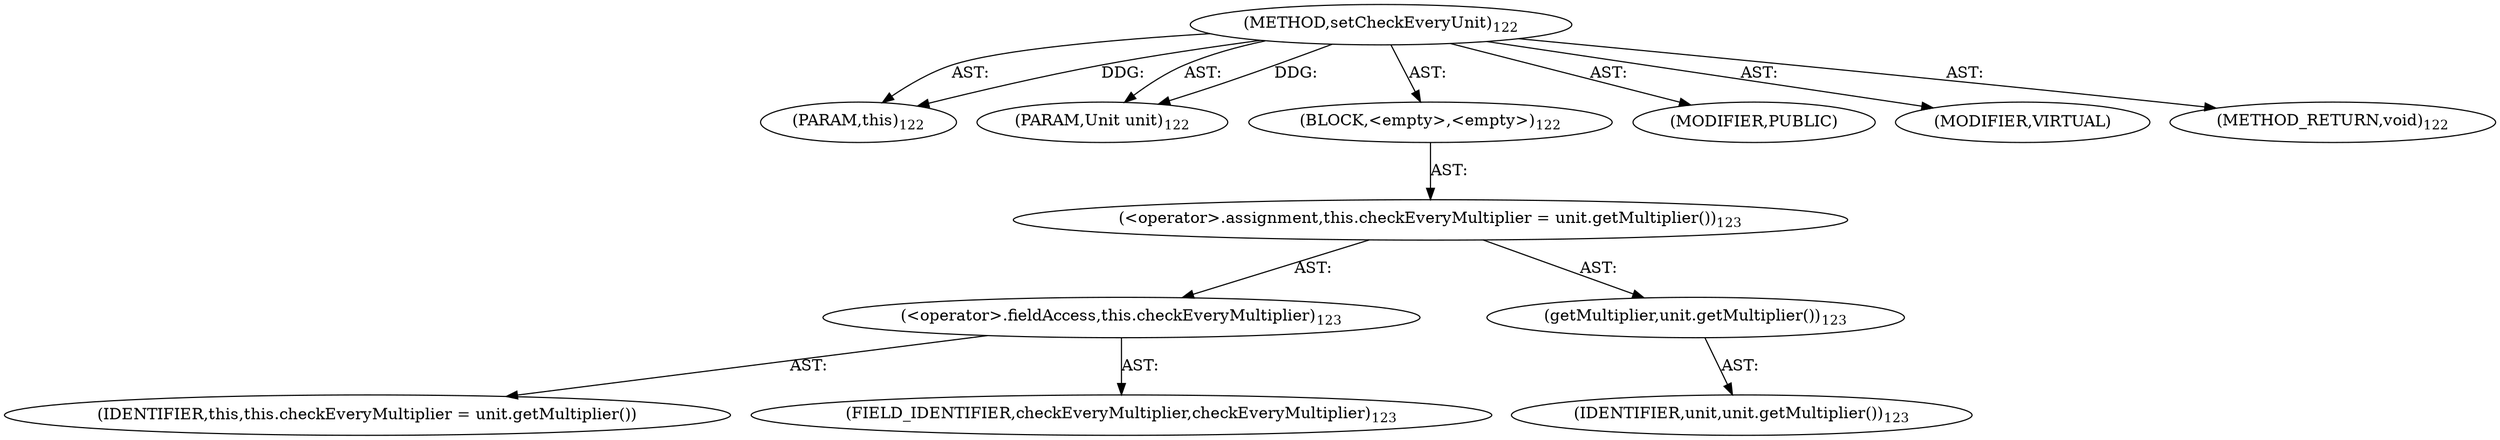 digraph "setCheckEveryUnit" {  
"111669149699" [label = <(METHOD,setCheckEveryUnit)<SUB>122</SUB>> ]
"115964117000" [label = <(PARAM,this)<SUB>122</SUB>> ]
"115964117001" [label = <(PARAM,Unit unit)<SUB>122</SUB>> ]
"25769803779" [label = <(BLOCK,&lt;empty&gt;,&lt;empty&gt;)<SUB>122</SUB>> ]
"30064771079" [label = <(&lt;operator&gt;.assignment,this.checkEveryMultiplier = unit.getMultiplier())<SUB>123</SUB>> ]
"30064771080" [label = <(&lt;operator&gt;.fieldAccess,this.checkEveryMultiplier)<SUB>123</SUB>> ]
"68719476747" [label = <(IDENTIFIER,this,this.checkEveryMultiplier = unit.getMultiplier())> ]
"55834574851" [label = <(FIELD_IDENTIFIER,checkEveryMultiplier,checkEveryMultiplier)<SUB>123</SUB>> ]
"30064771081" [label = <(getMultiplier,unit.getMultiplier())<SUB>123</SUB>> ]
"68719476748" [label = <(IDENTIFIER,unit,unit.getMultiplier())<SUB>123</SUB>> ]
"133143986187" [label = <(MODIFIER,PUBLIC)> ]
"133143986188" [label = <(MODIFIER,VIRTUAL)> ]
"128849018883" [label = <(METHOD_RETURN,void)<SUB>122</SUB>> ]
  "111669149699" -> "115964117000"  [ label = "AST: "] 
  "111669149699" -> "115964117001"  [ label = "AST: "] 
  "111669149699" -> "25769803779"  [ label = "AST: "] 
  "111669149699" -> "133143986187"  [ label = "AST: "] 
  "111669149699" -> "133143986188"  [ label = "AST: "] 
  "111669149699" -> "128849018883"  [ label = "AST: "] 
  "25769803779" -> "30064771079"  [ label = "AST: "] 
  "30064771079" -> "30064771080"  [ label = "AST: "] 
  "30064771079" -> "30064771081"  [ label = "AST: "] 
  "30064771080" -> "68719476747"  [ label = "AST: "] 
  "30064771080" -> "55834574851"  [ label = "AST: "] 
  "30064771081" -> "68719476748"  [ label = "AST: "] 
  "111669149699" -> "115964117000"  [ label = "DDG: "] 
  "111669149699" -> "115964117001"  [ label = "DDG: "] 
}
